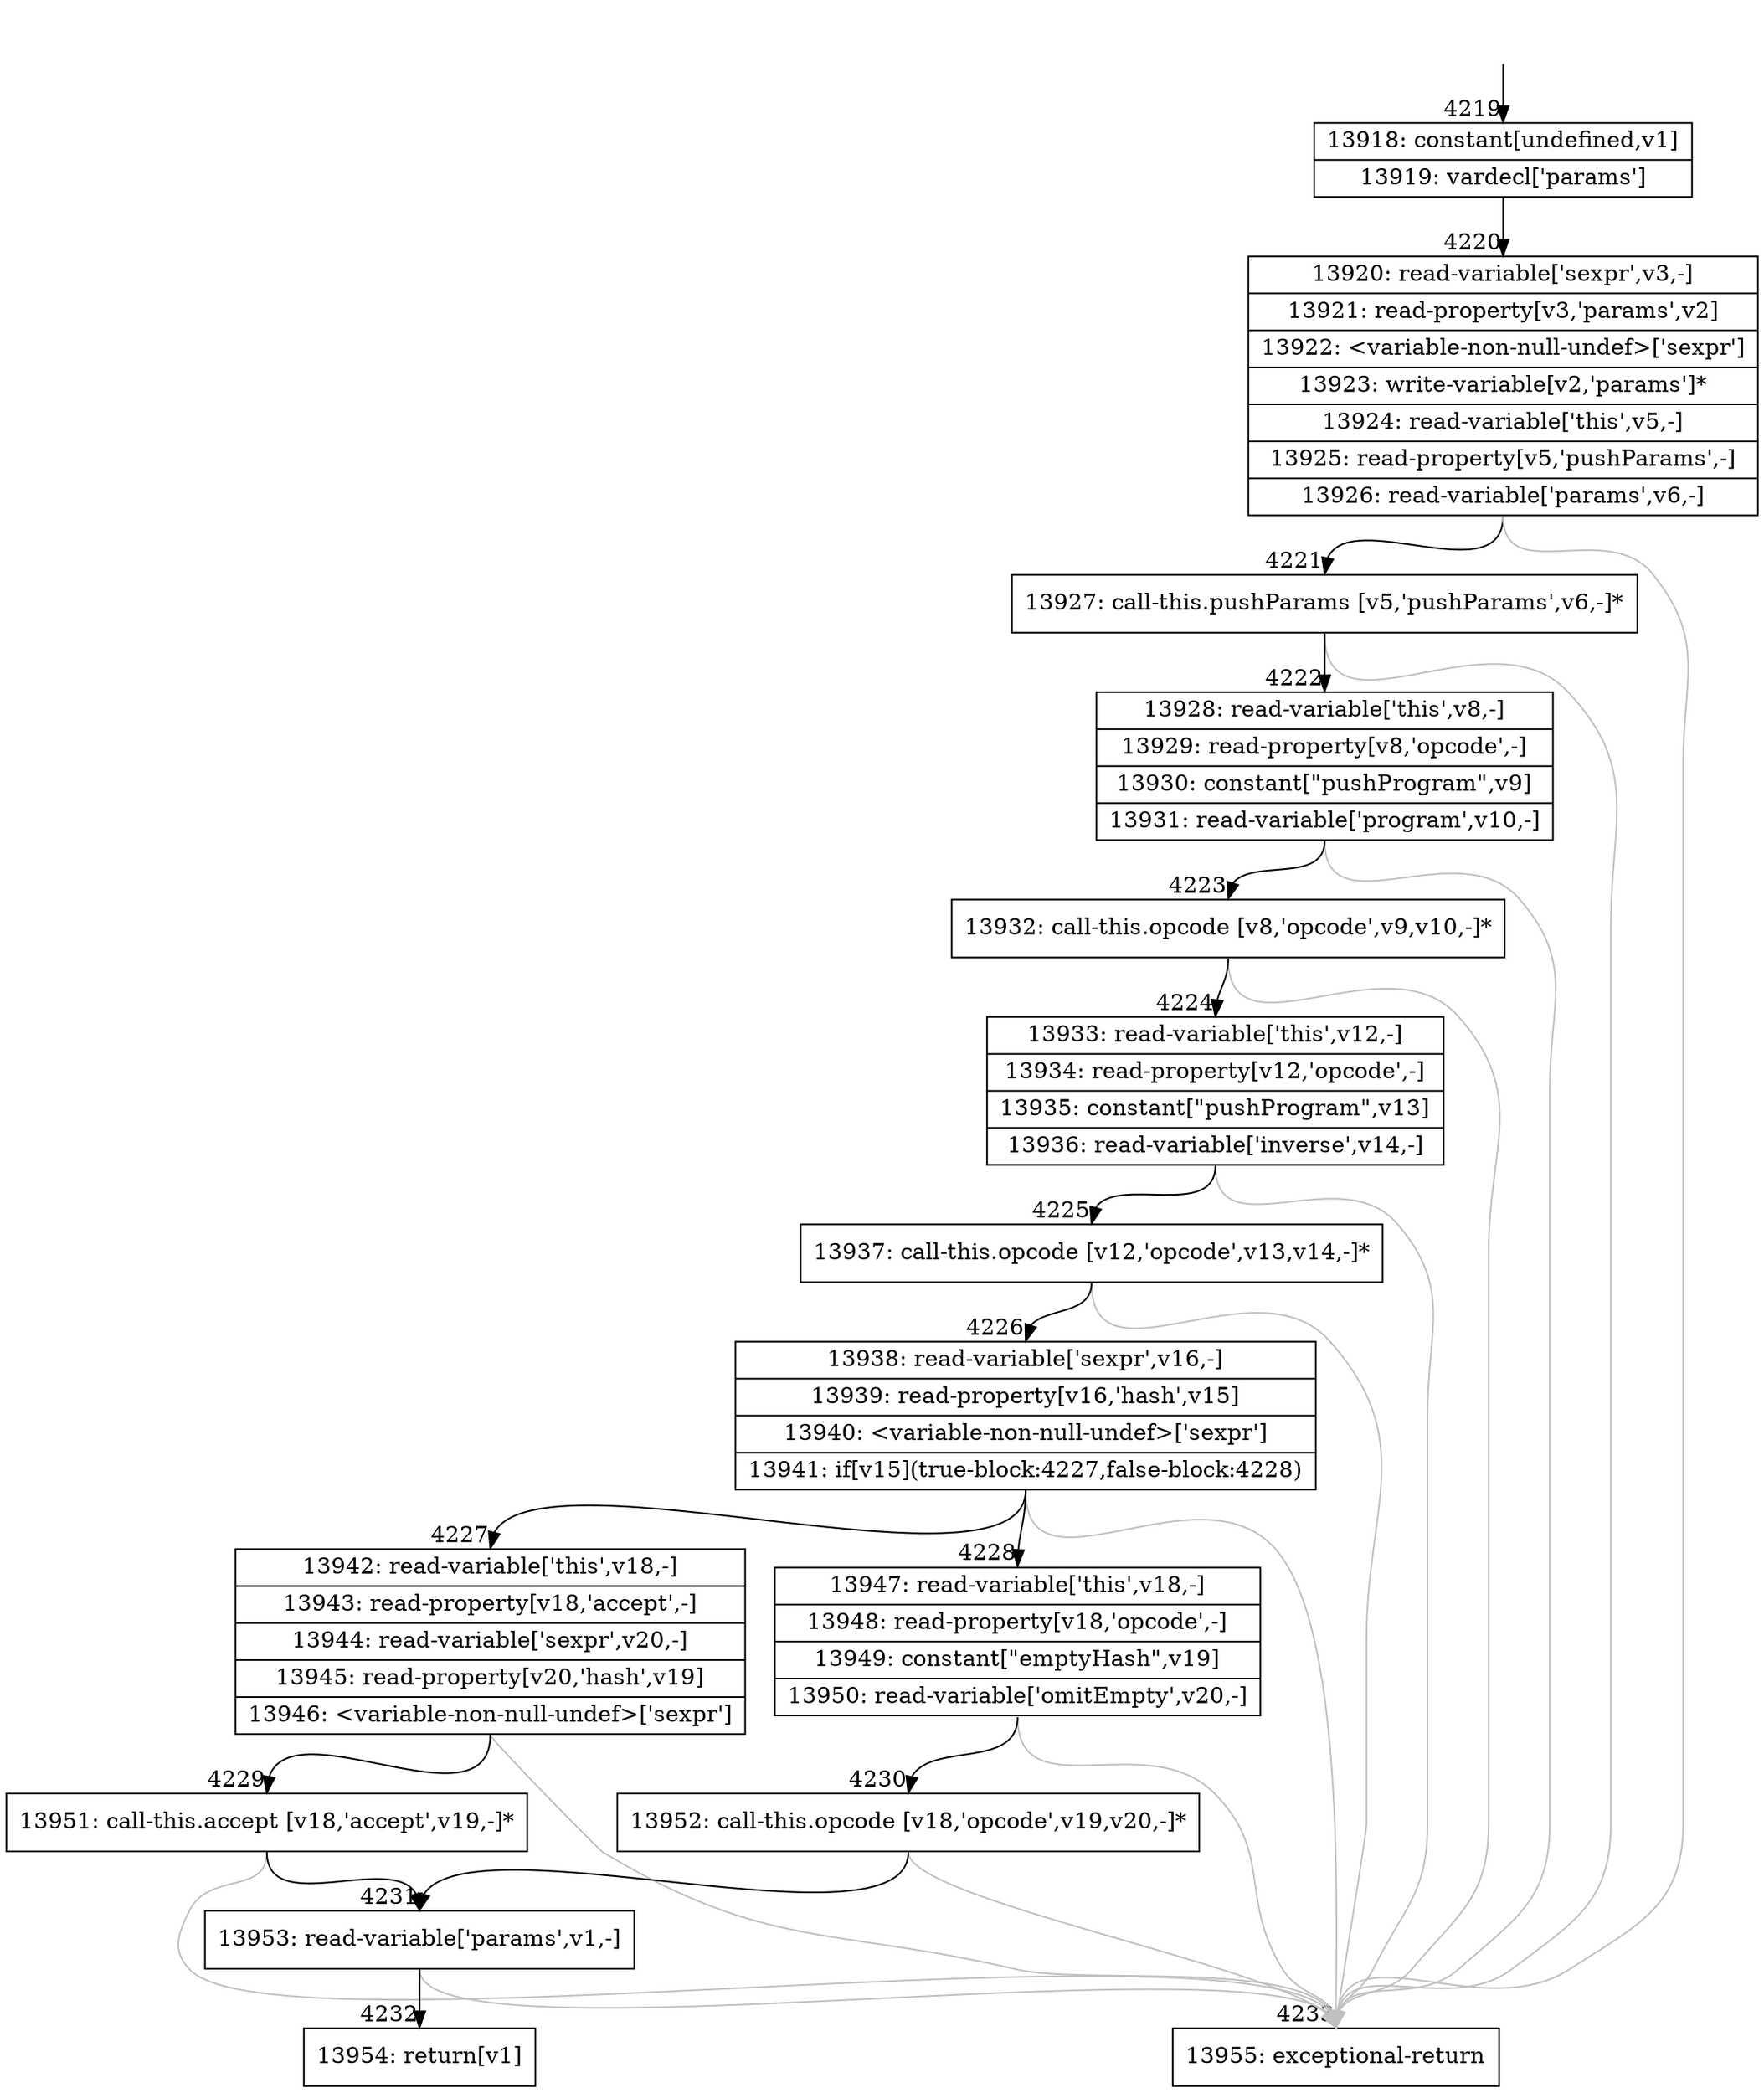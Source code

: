 digraph {
rankdir="TD"
BB_entry173[shape=none,label=""];
BB_entry173 -> BB4219 [tailport=s, headport=n, headlabel="    4219"]
BB4219 [shape=record label="{13918: constant[undefined,v1]|13919: vardecl['params']}" ] 
BB4219 -> BB4220 [tailport=s, headport=n, headlabel="      4220"]
BB4220 [shape=record label="{13920: read-variable['sexpr',v3,-]|13921: read-property[v3,'params',v2]|13922: \<variable-non-null-undef\>['sexpr']|13923: write-variable[v2,'params']*|13924: read-variable['this',v5,-]|13925: read-property[v5,'pushParams',-]|13926: read-variable['params',v6,-]}" ] 
BB4220 -> BB4221 [tailport=s, headport=n, headlabel="      4221"]
BB4220 -> BB4233 [tailport=s, headport=n, color=gray, headlabel="      4233"]
BB4221 [shape=record label="{13927: call-this.pushParams [v5,'pushParams',v6,-]*}" ] 
BB4221 -> BB4222 [tailport=s, headport=n, headlabel="      4222"]
BB4221 -> BB4233 [tailport=s, headport=n, color=gray]
BB4222 [shape=record label="{13928: read-variable['this',v8,-]|13929: read-property[v8,'opcode',-]|13930: constant[\"pushProgram\",v9]|13931: read-variable['program',v10,-]}" ] 
BB4222 -> BB4223 [tailport=s, headport=n, headlabel="      4223"]
BB4222 -> BB4233 [tailport=s, headport=n, color=gray]
BB4223 [shape=record label="{13932: call-this.opcode [v8,'opcode',v9,v10,-]*}" ] 
BB4223 -> BB4224 [tailport=s, headport=n, headlabel="      4224"]
BB4223 -> BB4233 [tailport=s, headport=n, color=gray]
BB4224 [shape=record label="{13933: read-variable['this',v12,-]|13934: read-property[v12,'opcode',-]|13935: constant[\"pushProgram\",v13]|13936: read-variable['inverse',v14,-]}" ] 
BB4224 -> BB4225 [tailport=s, headport=n, headlabel="      4225"]
BB4224 -> BB4233 [tailport=s, headport=n, color=gray]
BB4225 [shape=record label="{13937: call-this.opcode [v12,'opcode',v13,v14,-]*}" ] 
BB4225 -> BB4226 [tailport=s, headport=n, headlabel="      4226"]
BB4225 -> BB4233 [tailport=s, headport=n, color=gray]
BB4226 [shape=record label="{13938: read-variable['sexpr',v16,-]|13939: read-property[v16,'hash',v15]|13940: \<variable-non-null-undef\>['sexpr']|13941: if[v15](true-block:4227,false-block:4228)}" ] 
BB4226 -> BB4227 [tailport=s, headport=n, headlabel="      4227"]
BB4226 -> BB4228 [tailport=s, headport=n, headlabel="      4228"]
BB4226 -> BB4233 [tailport=s, headport=n, color=gray]
BB4227 [shape=record label="{13942: read-variable['this',v18,-]|13943: read-property[v18,'accept',-]|13944: read-variable['sexpr',v20,-]|13945: read-property[v20,'hash',v19]|13946: \<variable-non-null-undef\>['sexpr']}" ] 
BB4227 -> BB4229 [tailport=s, headport=n, headlabel="      4229"]
BB4227 -> BB4233 [tailport=s, headport=n, color=gray]
BB4228 [shape=record label="{13947: read-variable['this',v18,-]|13948: read-property[v18,'opcode',-]|13949: constant[\"emptyHash\",v19]|13950: read-variable['omitEmpty',v20,-]}" ] 
BB4228 -> BB4230 [tailport=s, headport=n, headlabel="      4230"]
BB4228 -> BB4233 [tailport=s, headport=n, color=gray]
BB4229 [shape=record label="{13951: call-this.accept [v18,'accept',v19,-]*}" ] 
BB4229 -> BB4231 [tailport=s, headport=n, headlabel="      4231"]
BB4229 -> BB4233 [tailport=s, headport=n, color=gray]
BB4230 [shape=record label="{13952: call-this.opcode [v18,'opcode',v19,v20,-]*}" ] 
BB4230 -> BB4231 [tailport=s, headport=n]
BB4230 -> BB4233 [tailport=s, headport=n, color=gray]
BB4231 [shape=record label="{13953: read-variable['params',v1,-]}" ] 
BB4231 -> BB4232 [tailport=s, headport=n, headlabel="      4232"]
BB4231 -> BB4233 [tailport=s, headport=n, color=gray]
BB4232 [shape=record label="{13954: return[v1]}" ] 
BB4233 [shape=record label="{13955: exceptional-return}" ] 
//#$~ 2347
}
